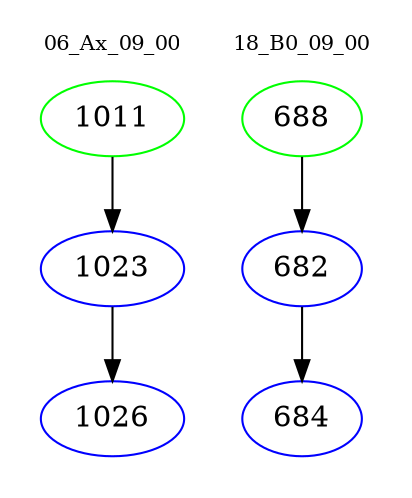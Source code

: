 digraph{
subgraph cluster_0 {
color = white
label = "06_Ax_09_00";
fontsize=10;
T0_1011 [label="1011", color="green"]
T0_1011 -> T0_1023 [color="black"]
T0_1023 [label="1023", color="blue"]
T0_1023 -> T0_1026 [color="black"]
T0_1026 [label="1026", color="blue"]
}
subgraph cluster_1 {
color = white
label = "18_B0_09_00";
fontsize=10;
T1_688 [label="688", color="green"]
T1_688 -> T1_682 [color="black"]
T1_682 [label="682", color="blue"]
T1_682 -> T1_684 [color="black"]
T1_684 [label="684", color="blue"]
}
}
